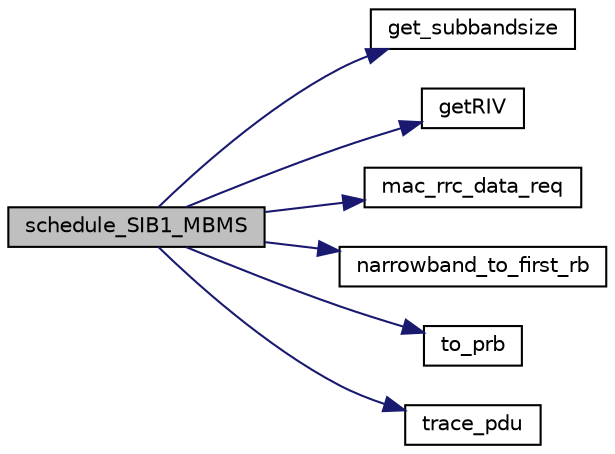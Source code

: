 digraph "schedule_SIB1_MBMS"
{
 // LATEX_PDF_SIZE
  edge [fontname="Helvetica",fontsize="10",labelfontname="Helvetica",labelfontsize="10"];
  node [fontname="Helvetica",fontsize="10",shape=record];
  rankdir="LR";
  Node1 [label="schedule_SIB1_MBMS",height=0.2,width=0.4,color="black", fillcolor="grey75", style="filled", fontcolor="black",tooltip=" "];
  Node1 -> Node2 [color="midnightblue",fontsize="10",style="solid",fontname="Helvetica"];
  Node2 [label="get_subbandsize",height=0.2,width=0.4,color="black", fillcolor="white", style="filled",URL="$group____mac.html#ga0b76690e5550076c30d38c610775d357",tooltip=" "];
  Node1 -> Node3 [color="midnightblue",fontsize="10",style="solid",fontname="Helvetica"];
  Node3 [label="getRIV",height=0.2,width=0.4,color="black", fillcolor="white", style="filled",URL="$group____mac.html#gae65b248bf8977191ccf415abdb95dcb5",tooltip=" "];
  Node1 -> Node4 [color="midnightblue",fontsize="10",style="solid",fontname="Helvetica"];
  Node4 [label="mac_rrc_data_req",height=0.2,width=0.4,color="black", fillcolor="white", style="filled",URL="$openair__rrc__L2__interface_8c.html#a6c8f61f4023c21ac256a0d6fe60b424b",tooltip=" "];
  Node1 -> Node5 [color="midnightblue",fontsize="10",style="solid",fontname="Helvetica"];
  Node5 [label="narrowband_to_first_rb",height=0.2,width=0.4,color="black", fillcolor="white", style="filled",URL="$group____mac.html#ga2cefe4442fc753b68846949201451229",tooltip=" "];
  Node1 -> Node6 [color="midnightblue",fontsize="10",style="solid",fontname="Helvetica"];
  Node6 [label="to_prb",height=0.2,width=0.4,color="black", fillcolor="white", style="filled",URL="$group____mac.html#ga2ecb220c8c3fc34274ba8838c3106240",tooltip=" "];
  Node1 -> Node7 [color="midnightblue",fontsize="10",style="solid",fontname="Helvetica"];
  Node7 [label="trace_pdu",height=0.2,width=0.4,color="black", fillcolor="white", style="filled",URL="$group____oai.html#ga33d924a6f237550baee5d5048bd5c839",tooltip=" "];
}
